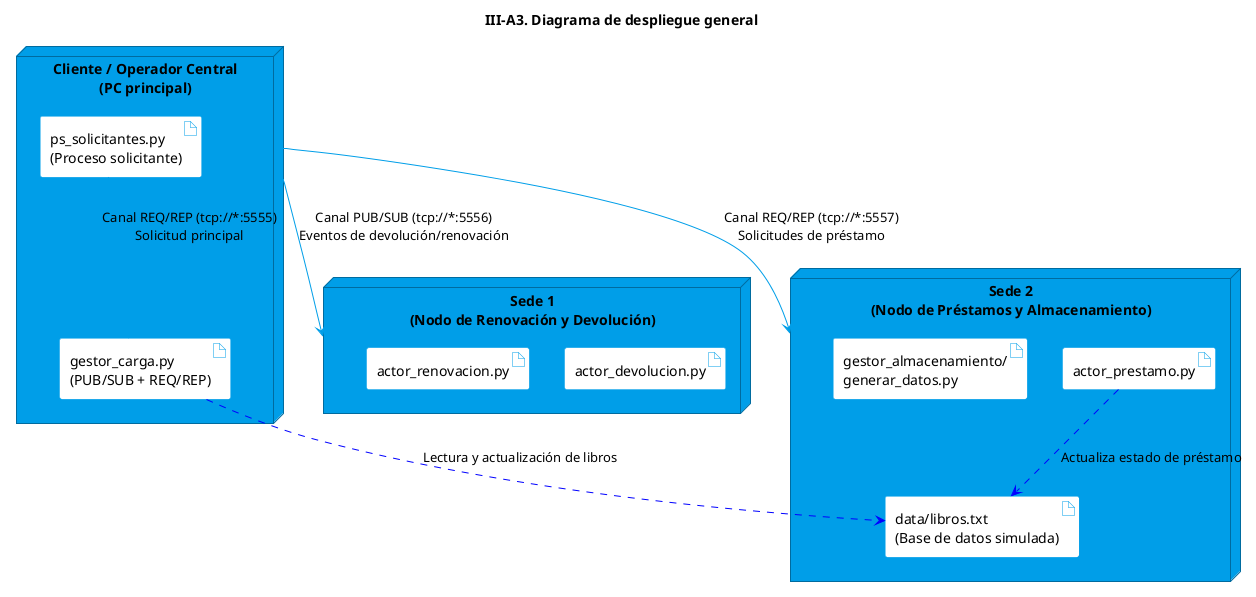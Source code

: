 @startuml
title III-A3. Diagrama de despliegue general
skinparam backgroundColor white
skinparam node {
    BackgroundColor #009ee8
    BorderColor #006b9f
    FontColor black
}
skinparam artifact {
    BackgroundColor white
    BorderColor #009ee8
}

' --- NODOS PRINCIPALES ---
node "Cliente / Operador Central\n(PC principal)" as CLIENTE {
    artifact "gestor_carga.py\n(PUB/SUB + REQ/REP)" as GC
    artifact "ps_solicitantes.py\n(Proceso solicitante)" as PS
}

node "Sede 1\n(Nodo de Renovación y Devolución)" as SEDE1 {
    artifact "actor_devolucion.py" as AD
    artifact "actor_renovacion.py" as AR
}

node "Sede 2\n(Nodo de Préstamos y Almacenamiento)" as SEDE2 {
    artifact "actor_prestamo.py" as AP
    artifact "gestor_almacenamiento/\ngenerar_datos.py" as GA
    artifact "data/libros.txt\n(Base de datos simulada)" as BD
}

' --- CONEXIONES DE RED ---
CLIENTE -[#009ee8]-> SEDE1 : Canal PUB/SUB (tcp://*:5556)\nEventos de devolución/renovación
CLIENTE -[#009ee8]-> SEDE2 : Canal REQ/REP (tcp://*:5557)\nSolicitudes de préstamo
PS -[#009ee8]-> GC : Canal REQ/REP (tcp://*:5555)\nSolicitud principal

' --- FALLBACK Y MONITOREO ---
GC -[#blue,dashed]-> BD : Lectura y actualización de libros
AP -[#blue,dashed]-> BD : Actualiza estado de préstamo

@enduml
